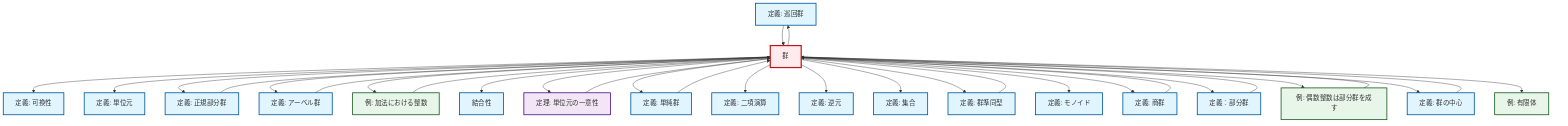graph TD
    classDef definition fill:#e1f5fe,stroke:#01579b,stroke-width:2px
    classDef theorem fill:#f3e5f5,stroke:#4a148c,stroke-width:2px
    classDef axiom fill:#fff3e0,stroke:#e65100,stroke-width:2px
    classDef example fill:#e8f5e9,stroke:#1b5e20,stroke-width:2px
    classDef current fill:#ffebee,stroke:#b71c1c,stroke-width:3px
    def-cyclic-group["定義: 巡回群"]:::definition
    def-identity-element["定義: 単位元"]:::definition
    def-set["定義: 集合"]:::definition
    def-center-of-group["定義: 群の中心"]:::definition
    def-inverse-element["定義: 逆元"]:::definition
    def-monoid["定義: モノイド"]:::definition
    def-binary-operation["定義: 二項演算"]:::definition
    def-subgroup["定義：部分群"]:::definition
    thm-unique-identity["定理: 単位元の一意性"]:::theorem
    def-simple-group["定義: 単純群"]:::definition
    def-associativity["結合性"]:::definition
    def-normal-subgroup["定義: 正規部分群"]:::definition
    ex-finite-field["例: 有限体"]:::example
    def-abelian-group["定義: アーベル群"]:::definition
    def-homomorphism["定義: 群準同型"]:::definition
    def-group["群"]:::definition
    def-quotient-group["定義: 商群"]:::definition
    def-commutativity["定義: 可換性"]:::definition
    ex-even-integers-subgroup["例: 偶数整数は部分群を成す"]:::example
    ex-integers-addition["例: 加法における整数"]:::example
    def-normal-subgroup --> def-group
    def-group --> def-commutativity
    def-group --> def-identity-element
    def-abelian-group --> def-group
    def-subgroup --> def-group
    def-quotient-group --> def-group
    def-group --> def-normal-subgroup
    def-group --> def-abelian-group
    def-group --> ex-integers-addition
    def-group --> def-associativity
    def-group --> thm-unique-identity
    def-homomorphism --> def-group
    def-group --> def-simple-group
    def-group --> def-binary-operation
    ex-even-integers-subgroup --> def-group
    def-group --> def-cyclic-group
    def-group --> def-inverse-element
    def-simple-group --> def-group
    thm-unique-identity --> def-group
    def-group --> def-set
    def-group --> def-homomorphism
    def-group --> def-monoid
    def-group --> def-quotient-group
    def-cyclic-group --> def-group
    def-group --> def-subgroup
    def-group --> ex-even-integers-subgroup
    def-center-of-group --> def-group
    def-group --> def-center-of-group
    ex-integers-addition --> def-group
    def-group --> ex-finite-field
    class def-group current